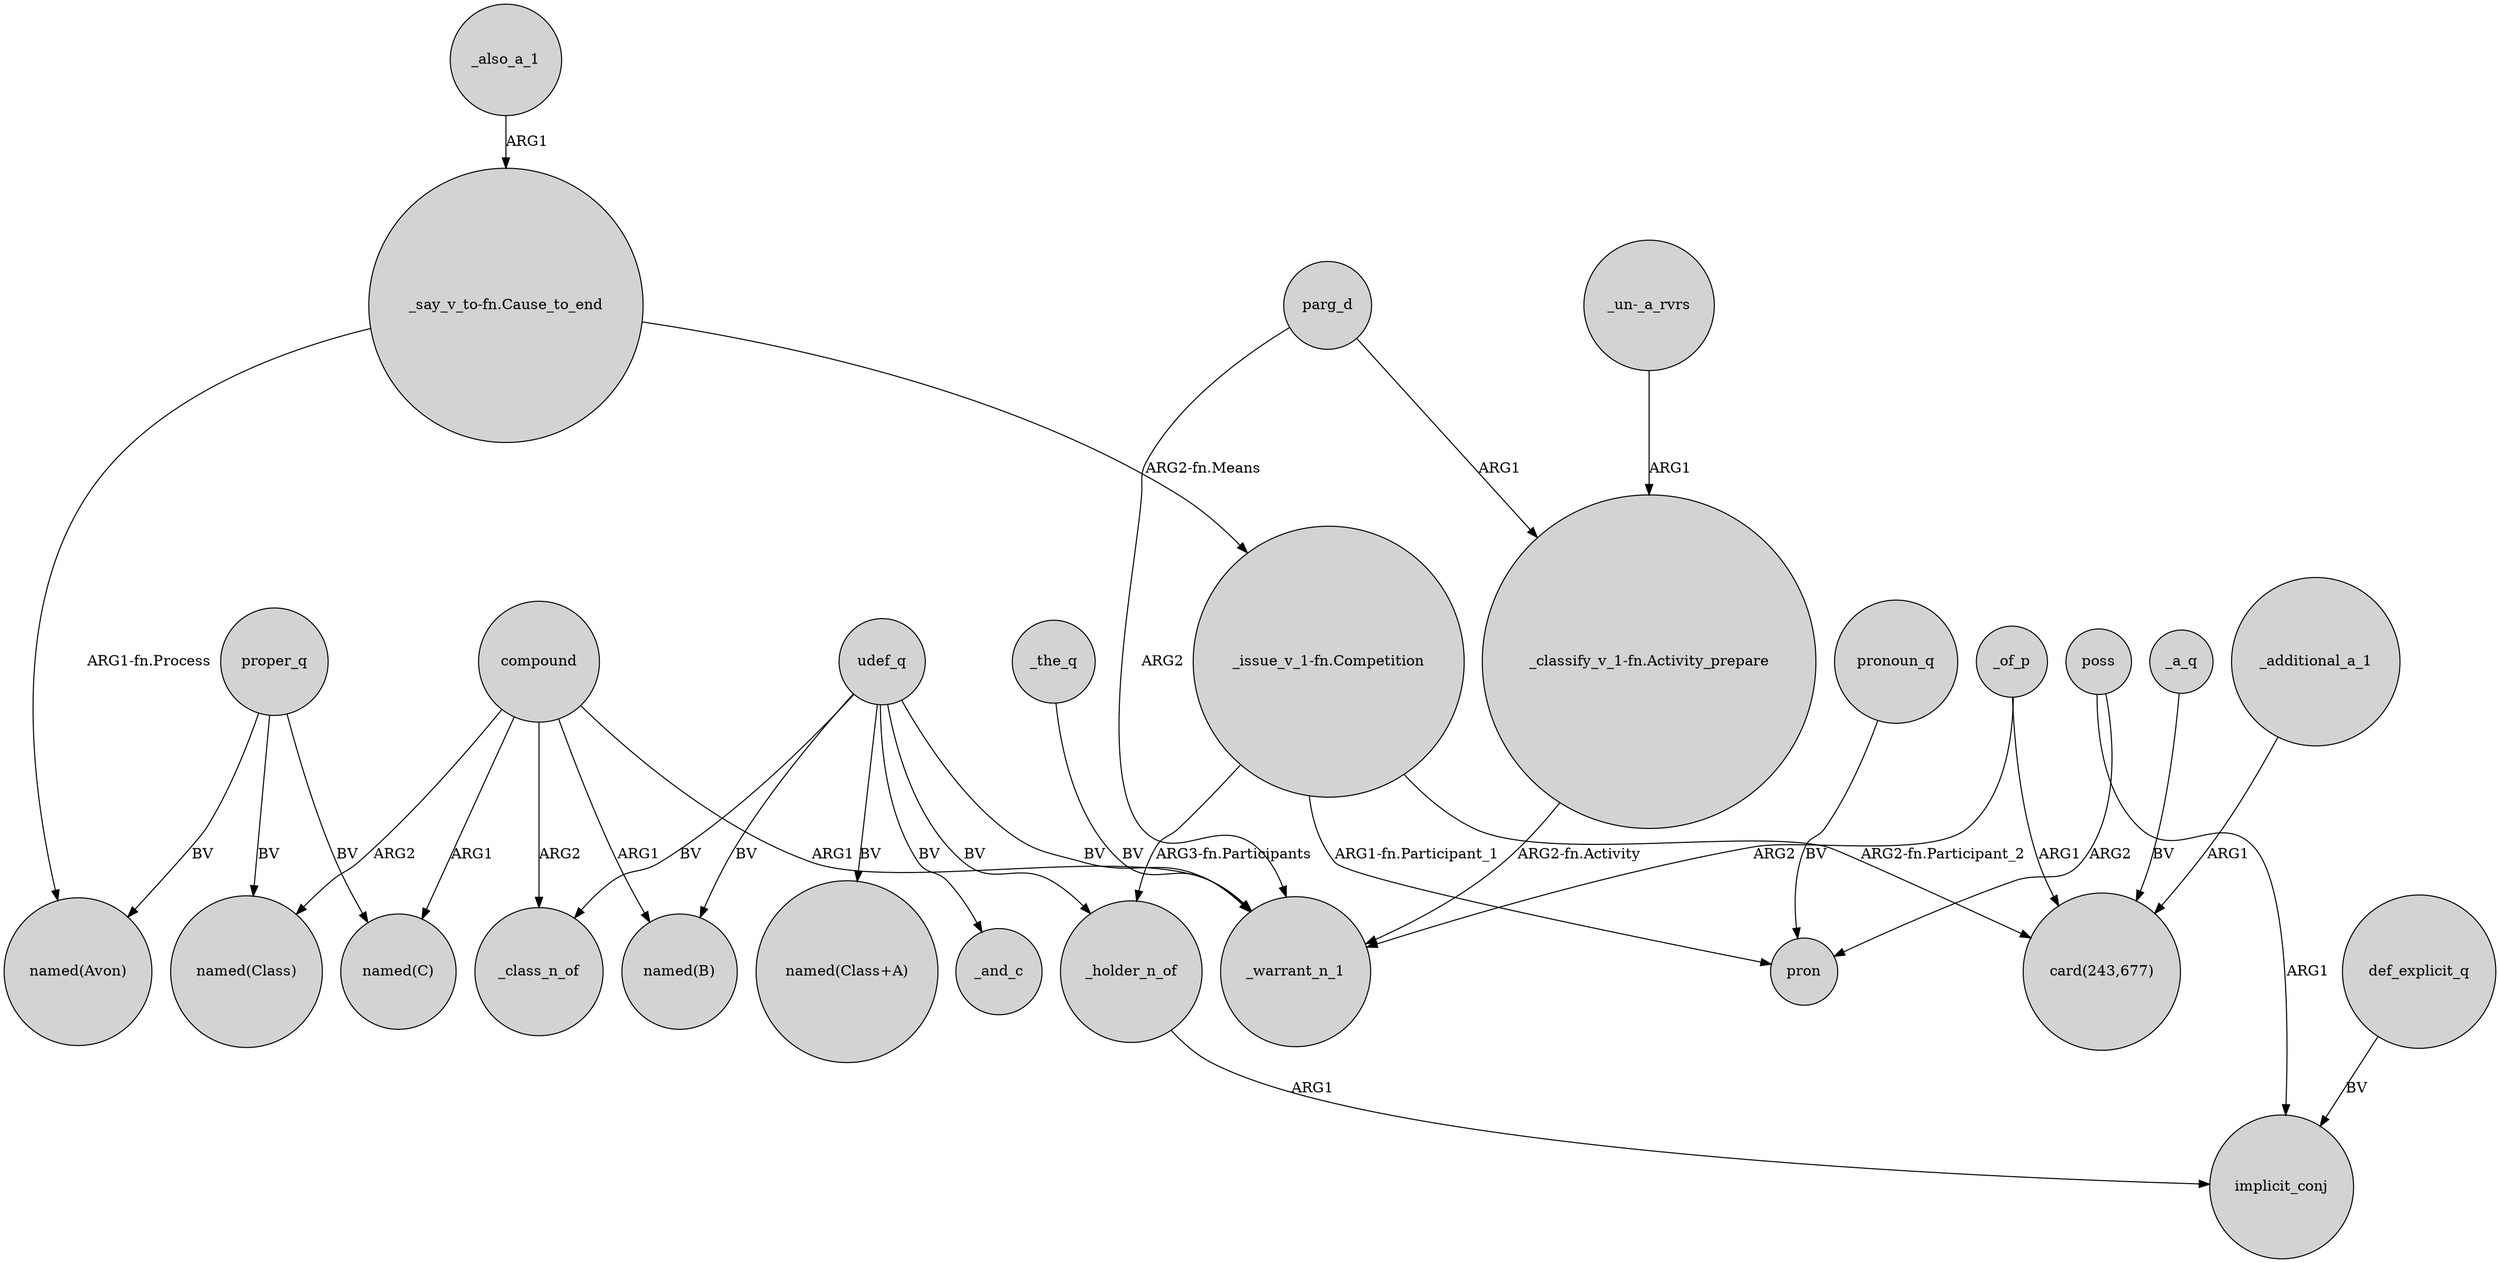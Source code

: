 digraph {
	node [shape=circle style=filled]
	proper_q -> "named(C)" [label=BV]
	"_issue_v_1-fn.Competition" -> "card(243,677)" [label="ARG2-fn.Participant_2"]
	_a_q -> "card(243,677)" [label=BV]
	poss -> implicit_conj [label=ARG1]
	compound -> _class_n_of [label=ARG2]
	proper_q -> "named(Avon)" [label=BV]
	"_issue_v_1-fn.Competition" -> _holder_n_of [label="ARG3-fn.Participants"]
	compound -> "named(Class)" [label=ARG2]
	_of_p -> _warrant_n_1 [label=ARG2]
	udef_q -> _and_c [label=BV]
	proper_q -> "named(Class)" [label=BV]
	_also_a_1 -> "_say_v_to-fn.Cause_to_end" [label=ARG1]
	pronoun_q -> pron [label=BV]
	udef_q -> "named(B)" [label=BV]
	poss -> pron [label=ARG2]
	_holder_n_of -> implicit_conj [label=ARG1]
	"_un-_a_rvrs" -> "_classify_v_1-fn.Activity_prepare" [label=ARG1]
	parg_d -> _warrant_n_1 [label=ARG2]
	udef_q -> _holder_n_of [label=BV]
	_additional_a_1 -> "card(243,677)" [label=ARG1]
	"_say_v_to-fn.Cause_to_end" -> "_issue_v_1-fn.Competition" [label="ARG2-fn.Means"]
	parg_d -> "_classify_v_1-fn.Activity_prepare" [label=ARG1]
	"_issue_v_1-fn.Competition" -> pron [label="ARG1-fn.Participant_1"]
	_the_q -> _warrant_n_1 [label=BV]
	udef_q -> _warrant_n_1 [label=BV]
	_of_p -> "card(243,677)" [label=ARG1]
	udef_q -> _class_n_of [label=BV]
	def_explicit_q -> implicit_conj [label=BV]
	compound -> _warrant_n_1 [label=ARG1]
	compound -> "named(B)" [label=ARG1]
	"_say_v_to-fn.Cause_to_end" -> "named(Avon)" [label="ARG1-fn.Process"]
	compound -> "named(C)" [label=ARG1]
	"_classify_v_1-fn.Activity_prepare" -> _warrant_n_1 [label="ARG2-fn.Activity"]
	udef_q -> "named(Class+A)" [label=BV]
}

